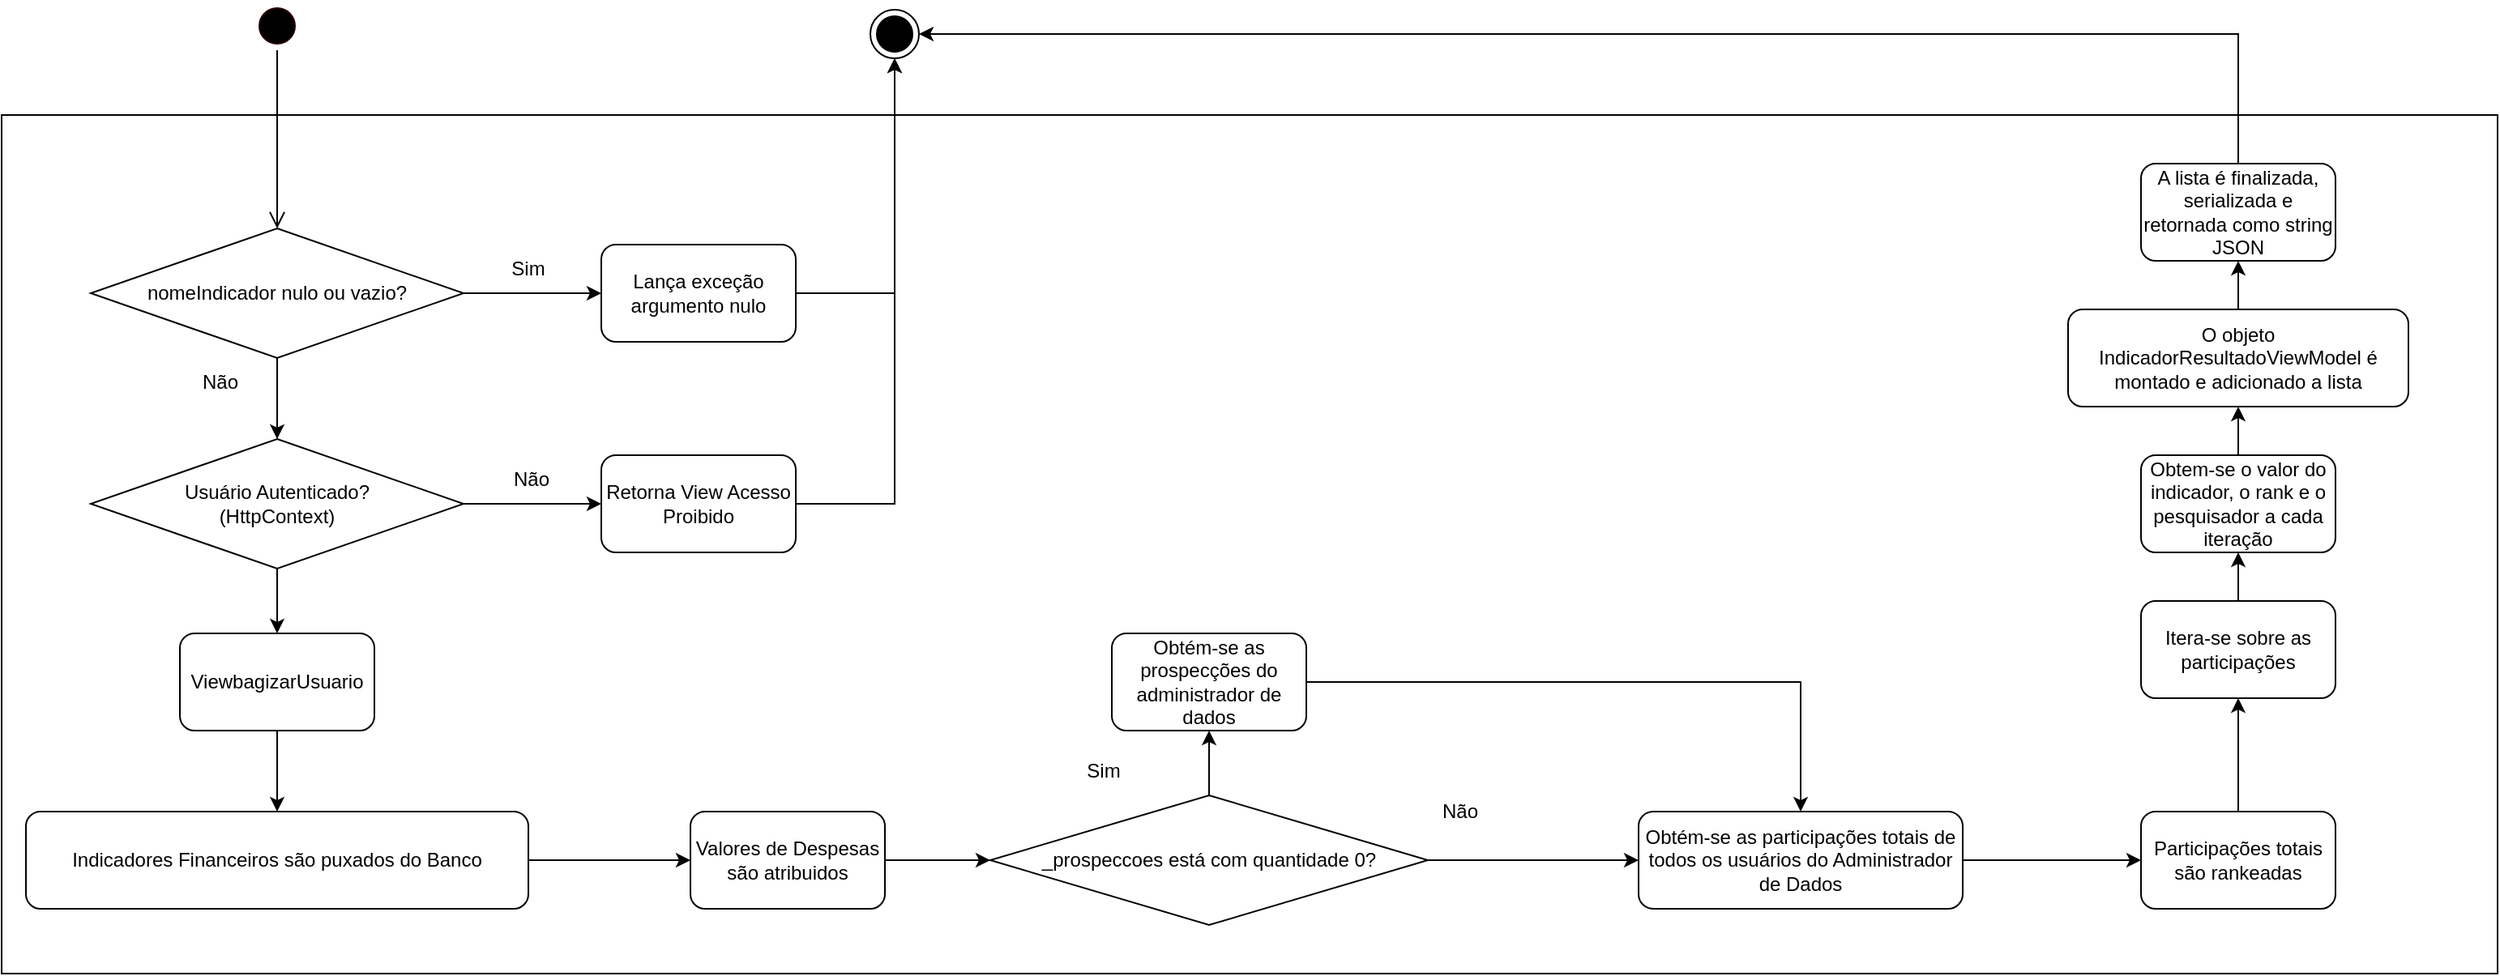 <mxfile version="23.0.2" type="device">
  <diagram name="Página-1" id="9Cd_RJLeHYbFE1E5Aopb">
    <mxGraphModel dx="1687" dy="878" grid="1" gridSize="10" guides="1" tooltips="1" connect="1" arrows="1" fold="1" page="1" pageScale="1" pageWidth="827" pageHeight="1169" math="0" shadow="0">
      <root>
        <mxCell id="0" />
        <mxCell id="1" parent="0" />
        <mxCell id="86nlOH5YFRba5CuwzKjF-4" value="" style="rounded=0;whiteSpace=wrap;html=1;fillColor=none;" vertex="1" parent="1">
          <mxGeometry x="90" y="170" width="1540" height="530" as="geometry" />
        </mxCell>
        <mxCell id="86nlOH5YFRba5CuwzKjF-2" value="" style="ellipse;html=1;shape=startState;fillColor=#000000;strokeColor=#2B0000;" vertex="1" parent="1">
          <mxGeometry x="245" y="100" width="30" height="30" as="geometry" />
        </mxCell>
        <mxCell id="86nlOH5YFRba5CuwzKjF-3" value="" style="edgeStyle=orthogonalEdgeStyle;html=1;verticalAlign=bottom;endArrow=open;endSize=8;strokeColor=#000000;rounded=0;" edge="1" source="86nlOH5YFRba5CuwzKjF-2" parent="1" target="86nlOH5YFRba5CuwzKjF-5">
          <mxGeometry relative="1" as="geometry">
            <mxPoint x="260" y="200" as="targetPoint" />
          </mxGeometry>
        </mxCell>
        <mxCell id="86nlOH5YFRba5CuwzKjF-7" style="edgeStyle=orthogonalEdgeStyle;rounded=0;orthogonalLoop=1;jettySize=auto;html=1;" edge="1" parent="1" source="86nlOH5YFRba5CuwzKjF-5" target="86nlOH5YFRba5CuwzKjF-6">
          <mxGeometry relative="1" as="geometry" />
        </mxCell>
        <mxCell id="86nlOH5YFRba5CuwzKjF-12" style="edgeStyle=orthogonalEdgeStyle;rounded=0;orthogonalLoop=1;jettySize=auto;html=1;" edge="1" parent="1" source="86nlOH5YFRba5CuwzKjF-5" target="86nlOH5YFRba5CuwzKjF-11">
          <mxGeometry relative="1" as="geometry" />
        </mxCell>
        <mxCell id="86nlOH5YFRba5CuwzKjF-5" value="nomeIndicador nulo ou vazio?" style="rhombus;whiteSpace=wrap;html=1;" vertex="1" parent="1">
          <mxGeometry x="145" y="240" width="230" height="80" as="geometry" />
        </mxCell>
        <mxCell id="86nlOH5YFRba5CuwzKjF-28" style="edgeStyle=orthogonalEdgeStyle;rounded=0;orthogonalLoop=1;jettySize=auto;html=1;" edge="1" parent="1" source="86nlOH5YFRba5CuwzKjF-6" target="86nlOH5YFRba5CuwzKjF-15">
          <mxGeometry relative="1" as="geometry" />
        </mxCell>
        <mxCell id="86nlOH5YFRba5CuwzKjF-6" value="Lança exceção argumento nulo" style="rounded=1;whiteSpace=wrap;html=1;" vertex="1" parent="1">
          <mxGeometry x="460" y="250" width="120" height="60" as="geometry" />
        </mxCell>
        <mxCell id="86nlOH5YFRba5CuwzKjF-8" value="Não" style="text;html=1;strokeColor=none;fillColor=none;align=center;verticalAlign=middle;whiteSpace=wrap;rounded=0;" vertex="1" parent="1">
          <mxGeometry x="387" y="380" width="60" height="30" as="geometry" />
        </mxCell>
        <mxCell id="86nlOH5YFRba5CuwzKjF-9" value="Não" style="text;html=1;strokeColor=none;fillColor=none;align=center;verticalAlign=middle;whiteSpace=wrap;rounded=0;" vertex="1" parent="1">
          <mxGeometry x="200" y="320" width="50" height="30" as="geometry" />
        </mxCell>
        <mxCell id="86nlOH5YFRba5CuwzKjF-17" style="edgeStyle=orthogonalEdgeStyle;rounded=0;orthogonalLoop=1;jettySize=auto;html=1;" edge="1" parent="1" source="86nlOH5YFRba5CuwzKjF-11" target="86nlOH5YFRba5CuwzKjF-13">
          <mxGeometry relative="1" as="geometry" />
        </mxCell>
        <mxCell id="86nlOH5YFRba5CuwzKjF-21" style="edgeStyle=orthogonalEdgeStyle;rounded=0;orthogonalLoop=1;jettySize=auto;html=1;" edge="1" parent="1" source="86nlOH5YFRba5CuwzKjF-11" target="86nlOH5YFRba5CuwzKjF-19">
          <mxGeometry relative="1" as="geometry" />
        </mxCell>
        <mxCell id="86nlOH5YFRba5CuwzKjF-11" value="&lt;div&gt;Usuário Autenticado?&lt;/div&gt;&lt;div&gt;(HttpContext)&lt;br&gt;&lt;/div&gt;" style="rhombus;whiteSpace=wrap;html=1;" vertex="1" parent="1">
          <mxGeometry x="145" y="370" width="230" height="80" as="geometry" />
        </mxCell>
        <mxCell id="86nlOH5YFRba5CuwzKjF-16" style="edgeStyle=orthogonalEdgeStyle;rounded=0;orthogonalLoop=1;jettySize=auto;html=1;" edge="1" parent="1" source="86nlOH5YFRba5CuwzKjF-13" target="86nlOH5YFRba5CuwzKjF-15">
          <mxGeometry relative="1" as="geometry" />
        </mxCell>
        <mxCell id="86nlOH5YFRba5CuwzKjF-13" value="Retorna View Acesso Proibido" style="rounded=1;whiteSpace=wrap;html=1;" vertex="1" parent="1">
          <mxGeometry x="460" y="380" width="120" height="60" as="geometry" />
        </mxCell>
        <mxCell id="86nlOH5YFRba5CuwzKjF-15" value="" style="ellipse;html=1;shape=endState;fillColor=#000000;strokeColor=#000000;" vertex="1" parent="1">
          <mxGeometry x="626" y="105" width="30" height="30" as="geometry" />
        </mxCell>
        <mxCell id="86nlOH5YFRba5CuwzKjF-18" value="Sim" style="text;html=1;strokeColor=none;fillColor=none;align=center;verticalAlign=middle;whiteSpace=wrap;rounded=0;" vertex="1" parent="1">
          <mxGeometry x="385" y="250" width="60" height="30" as="geometry" />
        </mxCell>
        <mxCell id="86nlOH5YFRba5CuwzKjF-22" style="edgeStyle=orthogonalEdgeStyle;rounded=0;orthogonalLoop=1;jettySize=auto;html=1;" edge="1" parent="1" source="86nlOH5YFRba5CuwzKjF-19" target="86nlOH5YFRba5CuwzKjF-20">
          <mxGeometry relative="1" as="geometry" />
        </mxCell>
        <mxCell id="86nlOH5YFRba5CuwzKjF-19" value="ViewbagizarUsuario" style="rounded=1;whiteSpace=wrap;html=1;" vertex="1" parent="1">
          <mxGeometry x="200" y="490" width="120" height="60" as="geometry" />
        </mxCell>
        <mxCell id="86nlOH5YFRba5CuwzKjF-24" style="edgeStyle=orthogonalEdgeStyle;rounded=0;orthogonalLoop=1;jettySize=auto;html=1;" edge="1" parent="1" source="86nlOH5YFRba5CuwzKjF-20" target="86nlOH5YFRba5CuwzKjF-23">
          <mxGeometry relative="1" as="geometry" />
        </mxCell>
        <mxCell id="86nlOH5YFRba5CuwzKjF-20" value="Indicadores Financeiros são puxados do Banco" style="rounded=1;whiteSpace=wrap;html=1;" vertex="1" parent="1">
          <mxGeometry x="105" y="600" width="310" height="60" as="geometry" />
        </mxCell>
        <mxCell id="86nlOH5YFRba5CuwzKjF-26" style="edgeStyle=orthogonalEdgeStyle;rounded=0;orthogonalLoop=1;jettySize=auto;html=1;" edge="1" parent="1" source="86nlOH5YFRba5CuwzKjF-23" target="86nlOH5YFRba5CuwzKjF-25">
          <mxGeometry relative="1" as="geometry" />
        </mxCell>
        <mxCell id="86nlOH5YFRba5CuwzKjF-23" value="Valores de Despesas são atribuidos" style="rounded=1;whiteSpace=wrap;html=1;" vertex="1" parent="1">
          <mxGeometry x="515" y="600" width="120" height="60" as="geometry" />
        </mxCell>
        <mxCell id="86nlOH5YFRba5CuwzKjF-32" style="edgeStyle=orthogonalEdgeStyle;rounded=0;orthogonalLoop=1;jettySize=auto;html=1;" edge="1" parent="1" source="86nlOH5YFRba5CuwzKjF-25" target="86nlOH5YFRba5CuwzKjF-29">
          <mxGeometry relative="1" as="geometry" />
        </mxCell>
        <mxCell id="86nlOH5YFRba5CuwzKjF-33" style="edgeStyle=orthogonalEdgeStyle;rounded=0;orthogonalLoop=1;jettySize=auto;html=1;" edge="1" parent="1" source="86nlOH5YFRba5CuwzKjF-25" target="86nlOH5YFRba5CuwzKjF-31">
          <mxGeometry relative="1" as="geometry" />
        </mxCell>
        <mxCell id="86nlOH5YFRba5CuwzKjF-25" value="_prospeccoes está com quantidade 0?" style="rhombus;whiteSpace=wrap;html=1;" vertex="1" parent="1">
          <mxGeometry x="700" y="590" width="270" height="80" as="geometry" />
        </mxCell>
        <mxCell id="86nlOH5YFRba5CuwzKjF-27" value="Sim" style="text;html=1;strokeColor=none;fillColor=none;align=center;verticalAlign=middle;whiteSpace=wrap;rounded=0;" vertex="1" parent="1">
          <mxGeometry x="740" y="560" width="60" height="30" as="geometry" />
        </mxCell>
        <mxCell id="86nlOH5YFRba5CuwzKjF-36" style="edgeStyle=orthogonalEdgeStyle;rounded=0;orthogonalLoop=1;jettySize=auto;html=1;" edge="1" parent="1" source="86nlOH5YFRba5CuwzKjF-29" target="86nlOH5YFRba5CuwzKjF-35">
          <mxGeometry relative="1" as="geometry" />
        </mxCell>
        <mxCell id="86nlOH5YFRba5CuwzKjF-29" value="Obtém-se as participações totais de todos os usuários do Administrador de Dados" style="rounded=1;whiteSpace=wrap;html=1;" vertex="1" parent="1">
          <mxGeometry x="1100" y="600" width="200" height="60" as="geometry" />
        </mxCell>
        <mxCell id="86nlOH5YFRba5CuwzKjF-30" value="Não" style="text;html=1;strokeColor=none;fillColor=none;align=center;verticalAlign=middle;whiteSpace=wrap;rounded=0;" vertex="1" parent="1">
          <mxGeometry x="960" y="585" width="60" height="30" as="geometry" />
        </mxCell>
        <mxCell id="86nlOH5YFRba5CuwzKjF-34" style="edgeStyle=orthogonalEdgeStyle;rounded=0;orthogonalLoop=1;jettySize=auto;html=1;" edge="1" parent="1" source="86nlOH5YFRba5CuwzKjF-31" target="86nlOH5YFRba5CuwzKjF-29">
          <mxGeometry relative="1" as="geometry" />
        </mxCell>
        <mxCell id="86nlOH5YFRba5CuwzKjF-31" value="Obtém-se as prospecções do administrador de dados" style="rounded=1;whiteSpace=wrap;html=1;" vertex="1" parent="1">
          <mxGeometry x="775" y="490" width="120" height="60" as="geometry" />
        </mxCell>
        <mxCell id="86nlOH5YFRba5CuwzKjF-38" style="edgeStyle=orthogonalEdgeStyle;rounded=0;orthogonalLoop=1;jettySize=auto;html=1;" edge="1" parent="1" source="86nlOH5YFRba5CuwzKjF-35" target="86nlOH5YFRba5CuwzKjF-37">
          <mxGeometry relative="1" as="geometry" />
        </mxCell>
        <mxCell id="86nlOH5YFRba5CuwzKjF-35" value="Participações totais são rankeadas" style="rounded=1;whiteSpace=wrap;html=1;" vertex="1" parent="1">
          <mxGeometry x="1410" y="600" width="120" height="60" as="geometry" />
        </mxCell>
        <mxCell id="86nlOH5YFRba5CuwzKjF-45" style="edgeStyle=orthogonalEdgeStyle;rounded=0;orthogonalLoop=1;jettySize=auto;html=1;" edge="1" parent="1" source="86nlOH5YFRba5CuwzKjF-37" target="86nlOH5YFRba5CuwzKjF-40">
          <mxGeometry relative="1" as="geometry" />
        </mxCell>
        <mxCell id="86nlOH5YFRba5CuwzKjF-37" value="Itera-se sobre as participações" style="rounded=1;whiteSpace=wrap;html=1;" vertex="1" parent="1">
          <mxGeometry x="1410" y="470" width="120" height="60" as="geometry" />
        </mxCell>
        <mxCell id="86nlOH5YFRba5CuwzKjF-44" style="edgeStyle=orthogonalEdgeStyle;rounded=0;orthogonalLoop=1;jettySize=auto;html=1;" edge="1" parent="1" source="86nlOH5YFRba5CuwzKjF-40" target="86nlOH5YFRba5CuwzKjF-41">
          <mxGeometry relative="1" as="geometry" />
        </mxCell>
        <mxCell id="86nlOH5YFRba5CuwzKjF-40" value="Obtem-se o valor do indicador, o rank e o pesquisador a cada iteração" style="rounded=1;whiteSpace=wrap;html=1;" vertex="1" parent="1">
          <mxGeometry x="1410" y="380" width="120" height="60" as="geometry" />
        </mxCell>
        <mxCell id="86nlOH5YFRba5CuwzKjF-43" style="edgeStyle=orthogonalEdgeStyle;rounded=0;orthogonalLoop=1;jettySize=auto;html=1;" edge="1" parent="1" source="86nlOH5YFRba5CuwzKjF-41" target="86nlOH5YFRba5CuwzKjF-42">
          <mxGeometry relative="1" as="geometry" />
        </mxCell>
        <mxCell id="86nlOH5YFRba5CuwzKjF-41" value="O objeto IndicadorResultadoViewModel é montado e adicionado a lista" style="rounded=1;whiteSpace=wrap;html=1;" vertex="1" parent="1">
          <mxGeometry x="1365" y="290" width="210" height="60" as="geometry" />
        </mxCell>
        <mxCell id="86nlOH5YFRba5CuwzKjF-46" style="edgeStyle=orthogonalEdgeStyle;rounded=0;orthogonalLoop=1;jettySize=auto;html=1;entryX=1;entryY=0.5;entryDx=0;entryDy=0;" edge="1" parent="1" source="86nlOH5YFRba5CuwzKjF-42" target="86nlOH5YFRba5CuwzKjF-15">
          <mxGeometry relative="1" as="geometry">
            <Array as="points">
              <mxPoint x="1470" y="120" />
            </Array>
          </mxGeometry>
        </mxCell>
        <mxCell id="86nlOH5YFRba5CuwzKjF-42" value="A lista é finalizada, serializada e retornada como string JSON" style="rounded=1;whiteSpace=wrap;html=1;" vertex="1" parent="1">
          <mxGeometry x="1410" y="200" width="120" height="60" as="geometry" />
        </mxCell>
      </root>
    </mxGraphModel>
  </diagram>
</mxfile>
